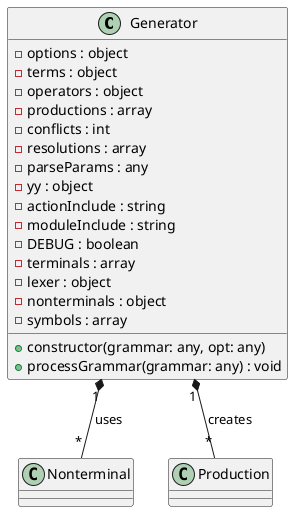 @startuml
class Generator {
  - options : object
  - terms : object
  - operators : object
  - productions : array
  - conflicts : int
  - resolutions : array
  - parseParams : any
  - yy : object
  - actionInclude : string
  - moduleInclude : string
  - DEBUG : boolean
  - terminals : array
  - lexer : object
  - nonterminals : object
  - symbols : array

  + constructor(grammar: any, opt: any)
  + processGrammar(grammar: any) : void
}

class Nonterminal
class Production

Generator "1" *-- "*" Nonterminal : uses
Generator "1" *-- "*" Production : creates
@enduml
